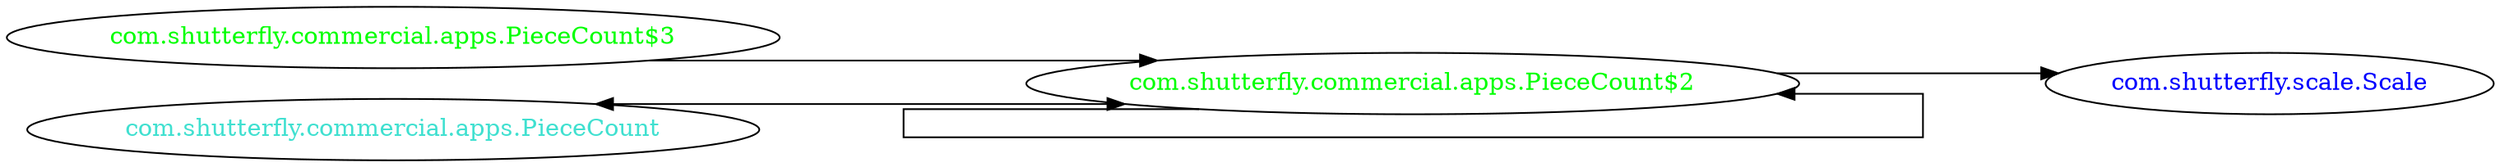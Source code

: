 digraph dependencyGraph {
 concentrate=true;
 ranksep="2.0";
 rankdir="LR"; 
 splines="ortho";
"com.shutterfly.commercial.apps.PieceCount$2" [fontcolor="red"];
"com.shutterfly.scale.Scale" [ fontcolor="blue" ];
"com.shutterfly.commercial.apps.PieceCount$2"->"com.shutterfly.scale.Scale";
"com.shutterfly.commercial.apps.PieceCount$2" [ fontcolor="green" ];
"com.shutterfly.commercial.apps.PieceCount$2"->"com.shutterfly.commercial.apps.PieceCount$2";
"com.shutterfly.commercial.apps.PieceCount$3" [ fontcolor="green" ];
"com.shutterfly.commercial.apps.PieceCount$3"->"com.shutterfly.commercial.apps.PieceCount$2";
"com.shutterfly.commercial.apps.PieceCount" [ fontcolor="turquoise" ];
"com.shutterfly.commercial.apps.PieceCount"->"com.shutterfly.commercial.apps.PieceCount$2" [dir=both];
}